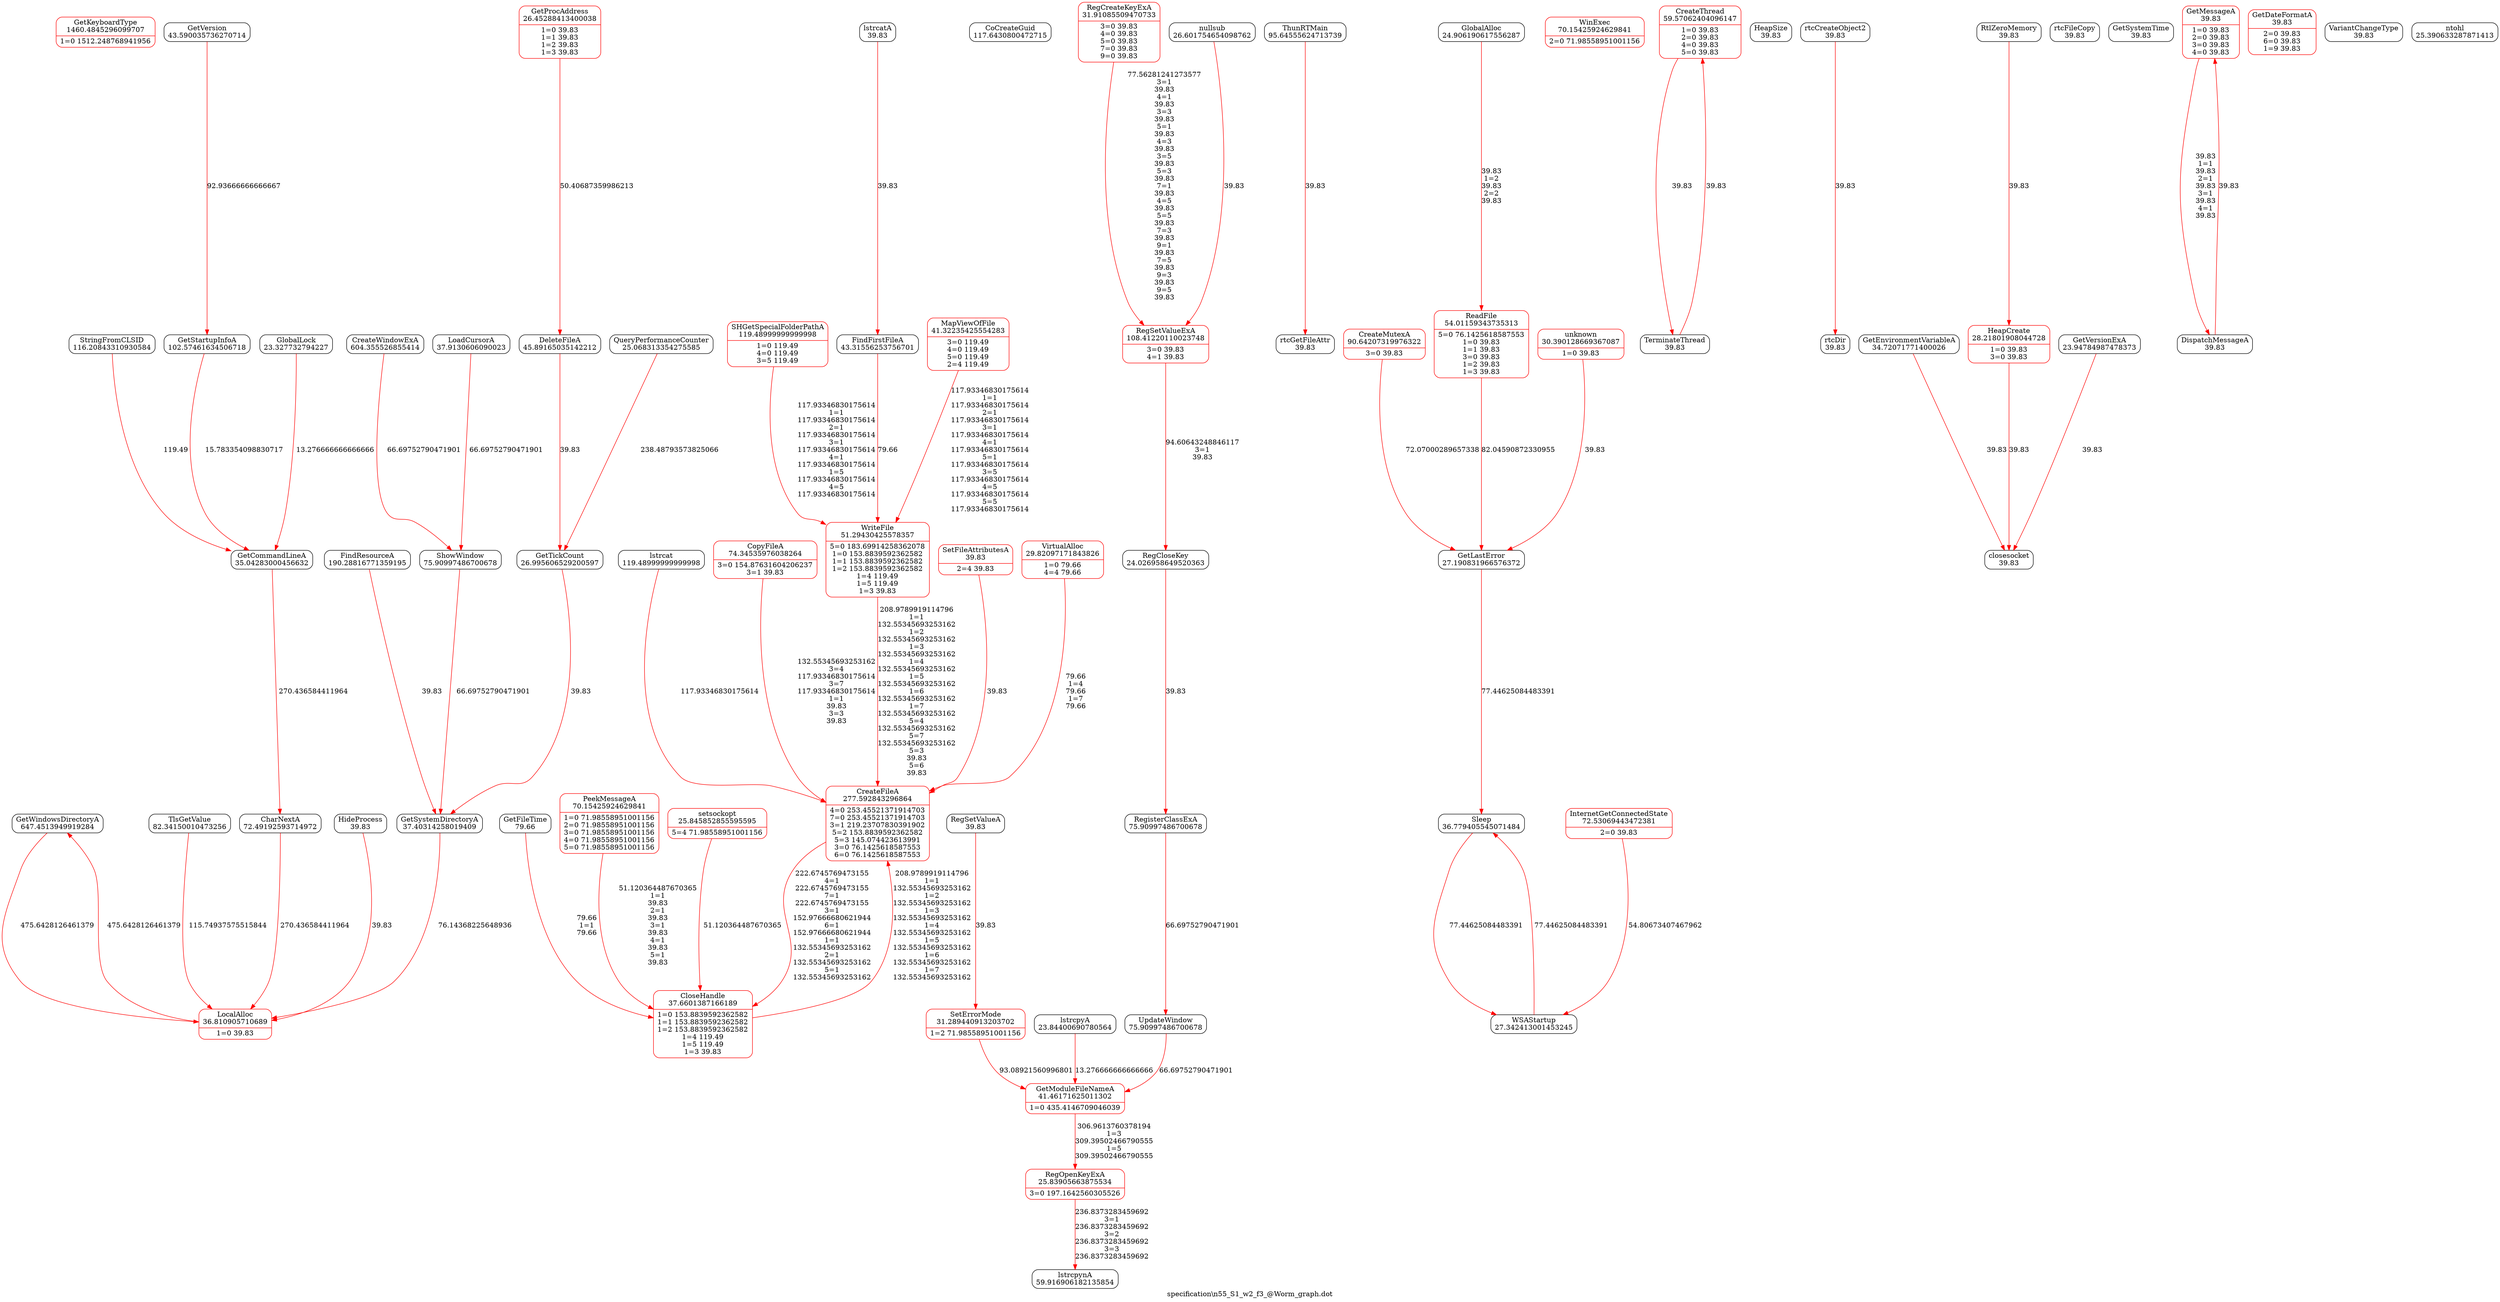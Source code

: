 digraph graphname { node [style=rounded]; label="specification\\n55_S1_w2_f3_@Worm_graph.dot";
GetKeyboardType	 [shape=record label="{GetKeyboardType\n1460.4845296099707|{1=0 1512.248768941956}}" color=red];
GetWindowsDirectoryA	 [shape=record label="{GetWindowsDirectoryA\n647.4513949919284}" color=black];
CreateWindowExA	 [shape=record label="{CreateWindowExA\n604.355526855414}" color=black];
CreateFileA	 [shape=record label="{CreateFileA\n277.592843296864|{4=0 253.45521371914703\n7=0 253.45521371914703\n3=1 219.23707830391902\n5=2 153.8839592362582\n5=3 145.074423613991\n3=0 76.1425618587553\n6=0 76.1425618587553}}" color=red];
FindResourceA	 [shape=record label="{FindResourceA\n190.28816771359195}" color=black];
lstrcat	 [shape=record label="{lstrcat\n119.48999999999998}" color=black];
SHGetSpecialFolderPathA	 [shape=record label="{SHGetSpecialFolderPathA\n119.48999999999998|{1=0 119.49\n4=0 119.49\n3=5 119.49}}" color=red];
CoCreateGuid	 [shape=record label="{CoCreateGuid\n117.6430800472715}" color=black];
StringFromCLSID	 [shape=record label="{StringFromCLSID\n116.20843310930584}" color=black];
RegSetValueExA	 [shape=record label="{RegSetValueExA\n108.41220110023748|{3=0 39.83\n4=1 39.83}}" color=red];
GetStartupInfoA	 [shape=record label="{GetStartupInfoA\n102.57461634506718}" color=black];
ThunRTMain	 [shape=record label="{ThunRTMain\n95.64555624713739}" color=black];
CreateMutexA	 [shape=record label="{CreateMutexA\n90.64207319976322|{3=0 39.83}}" color=red];
TlsGetValue	 [shape=record label="{TlsGetValue\n82.34150010473256}" color=black];
GetFileTime	 [shape=record label="{GetFileTime\n79.66}" color=black];
RegisterClassExA	 [shape=record label="{RegisterClassExA\n75.90997486700678}" color=black];
UpdateWindow	 [shape=record label="{UpdateWindow\n75.90997486700678}" color=black];
ShowWindow	 [shape=record label="{ShowWindow\n75.90997486700678}" color=black];
CopyFileA	 [shape=record label="{CopyFileA\n74.34535976038264|{3=0 154.87631604206237\n3=1 39.83}}" color=red];
InternetGetConnectedState	 [shape=record label="{InternetGetConnectedState\n72.53069443472381|{2=0 39.83}}" color=red];
CharNextA	 [shape=record label="{CharNextA\n72.49192593714972}" color=black];
PeekMessageA	 [shape=record label="{PeekMessageA\n70.15425924629841|{1=0 71.98558951001156\n2=0 71.98558951001156\n3=0 71.98558951001156\n4=0 71.98558951001156\n5=0 71.98558951001156}}" color=red];
WinExec	 [shape=record label="{WinExec\n70.15425924629841|{2=0 71.98558951001156}}" color=red];
lstrcpynA	 [shape=record label="{lstrcpynA\n59.916906182135854}" color=black];
CreateThread	 [shape=record label="{CreateThread\n59.57062404096147|{1=0 39.83\n2=0 39.83\n4=0 39.83\n5=0 39.83}}" color=red];
ReadFile	 [shape=record label="{ReadFile\n54.01159343735313|{5=0 76.1425618587553\n1=0 39.83\n1=1 39.83\n3=0 39.83\n1=2 39.83\n1=3 39.83}}" color=red];
WriteFile	 [shape=record label="{WriteFile\n51.29430425578357|{5=0 183.69914258362078\n1=0 153.8839592362582\n1=1 153.8839592362582\n1=2 153.8839592362582\n1=4 119.49\n1=5 119.49\n1=3 39.83}}" color=red];
DeleteFileA	 [shape=record label="{DeleteFileA\n45.89165035142212}" color=black];
GetVersion	 [shape=record label="{GetVersion\n43.590035736270714}" color=black];
FindFirstFileA	 [shape=record label="{FindFirstFileA\n43.31556253756701}" color=black];
GetModuleFileNameA	 [shape=record label="{GetModuleFileNameA\n41.46171625011302|{1=0 435.4146709046039}}" color=red];
MapViewOfFile	 [shape=record label="{MapViewOfFile\n41.32235425554283|{3=0 119.49\n4=0 119.49\n5=0 119.49\n2=4 119.49}}" color=red];
RegSetValueA	 [shape=record label="{RegSetValueA\n39.83}" color=black];
TerminateThread	 [shape=record label="{TerminateThread\n39.83}" color=black];
HeapSize	 [shape=record label="{HeapSize\n39.83}" color=black];
HideProcess	 [shape=record label="{HideProcess\n39.83}" color=black];
rtcDir	 [shape=record label="{rtcDir\n39.83}" color=black];
closesocket	 [shape=record label="{closesocket\n39.83}" color=black];
lstrcatA	 [shape=record label="{lstrcatA\n39.83}" color=black];
RtlZeroMemory	 [shape=record label="{RtlZeroMemory\n39.83}" color=black];
rtcGetFileAttr	 [shape=record label="{rtcGetFileAttr\n39.83}" color=black];
rtcFileCopy	 [shape=record label="{rtcFileCopy\n39.83}" color=black];
GetSystemTime	 [shape=record label="{GetSystemTime\n39.83}" color=black];
SetFileAttributesA	 [shape=record label="{SetFileAttributesA\n39.83|{2=4 39.83}}" color=red];
GetMessageA	 [shape=record label="{GetMessageA\n39.83|{1=0 39.83\n2=0 39.83\n3=0 39.83\n4=0 39.83}}" color=red];
GetDateFormatA	 [shape=record label="{GetDateFormatA\n39.83|{2=0 39.83\n6=0 39.83\n1=9 39.83}}" color=red];
rtcCreateObject2	 [shape=record label="{rtcCreateObject2\n39.83}" color=black];
VariantChangeType	 [shape=record label="{VariantChangeType\n39.83}" color=black];
DispatchMessageA	 [shape=record label="{DispatchMessageA\n39.83}" color=black];
LoadCursorA	 [shape=record label="{LoadCursorA\n37.9130606090023}" color=black];
CloseHandle	 [shape=record label="{CloseHandle\n37.6601387166189|{1=0 153.8839592362582\n1=1 153.8839592362582\n1=2 153.8839592362582\n1=4 119.49\n1=5 119.49\n1=3 39.83}}" color=red];
GetSystemDirectoryA	 [shape=record label="{GetSystemDirectoryA\n37.40314258019409}" color=black];
LocalAlloc	 [shape=record label="{LocalAlloc\n36.810905710689|{1=0 39.83}}" color=red];
Sleep	 [shape=record label="{Sleep\n36.779405545071484}" color=black];
GetCommandLineA	 [shape=record label="{GetCommandLineA\n35.04283000456632}" color=black];
GetEnvironmentVariableA	 [shape=record label="{GetEnvironmentVariableA\n34.72071771400026}" color=black];
RegCreateKeyExA	 [shape=record label="{RegCreateKeyExA\n31.91085509470733|{3=0 39.83\n4=0 39.83\n5=0 39.83\n7=0 39.83\n9=0 39.83}}" color=red];
SetErrorMode	 [shape=record label="{SetErrorMode\n31.289440913203702|{1=2 71.98558951001156}}" color=red];
unknown	 [shape=record label="{unknown\n30.390128669367087|{1=0 39.83}}" color=red];
VirtualAlloc	 [shape=record label="{VirtualAlloc\n29.82097171843826|{1=0 79.66\n4=4 79.66}}" color=red];
HeapCreate	 [shape=record label="{HeapCreate\n28.21801908044728|{1=0 39.83\n3=0 39.83}}" color=red];
WSAStartup	 [shape=record label="{WSAStartup\n27.342413001453245}" color=black];
GetLastError	 [shape=record label="{GetLastError\n27.190831966576372}" color=black];
GetTickCount	 [shape=record label="{GetTickCount\n26.995606529200597}" color=black];
nullsub	 [shape=record label="{nullsub\n26.601754654098762}" color=black];
GetProcAddress	 [shape=record label="{GetProcAddress\n26.45288413400038|{1=0 39.83\n1=1 39.83\n1=2 39.83\n1=3 39.83}}" color=red];
setsockopt	 [shape=record label="{setsockopt\n25.845852855595595|{5=4 71.98558951001156}}" color=red];
RegOpenKeyExA	 [shape=record label="{RegOpenKeyExA\n25.83905663875534|{3=0 197.1642560305526}}" color=red];
ntohl	 [shape=record label="{ntohl\n25.390633287871413}" color=black];
QueryPerformanceCounter	 [shape=record label="{QueryPerformanceCounter\n25.068313354275585}" color=black];
GlobalAlloc	 [shape=record label="{GlobalAlloc\n24.906190617556287}" color=black];
RegCloseKey	 [shape=record label="{RegCloseKey\n24.026958649520363}" color=black];
GetVersionExA	 [shape=record label="{GetVersionExA\n23.94784987478373}" color=black];
lstrcpyA	 [shape=record label="{lstrcpyA\n23.84400690780564}" color=black];
GlobalLock	 [shape=record label="{GlobalLock\n23.327732794227}" color=black];
GetWindowsDirectoryA->LocalAlloc	 [label="475.6428126461379" color=red];
CreateWindowExA->ShowWindow	 [label="66.69752790471901" color=red];
CreateFileA->CloseHandle	 [label="222.6745769473155\n4=1\n222.6745769473155\n7=1\n222.6745769473155\n3=1\n152.97666680621944\n6=1\n152.97666680621944\n1=1\n132.55345693253162\n2=1\n132.55345693253162\n5=1\n132.55345693253162" color=red];
FindResourceA->GetSystemDirectoryA	 [label="39.83" color=red];
lstrcat->CreateFileA	 [label="117.93346830175614" color=red];
SHGetSpecialFolderPathA->WriteFile	 [label="117.93346830175614\n1=1\n117.93346830175614\n2=1\n117.93346830175614\n3=1\n117.93346830175614\n4=1\n117.93346830175614\n1=5\n117.93346830175614\n4=5\n117.93346830175614" color=red];
StringFromCLSID->GetCommandLineA	 [label="119.49" color=red];
RegSetValueExA->RegCloseKey	 [label="94.60643248846117\n3=1\n39.83" color=red];
GetStartupInfoA->GetCommandLineA	 [label="15.783354098830717" color=red];
ThunRTMain->rtcGetFileAttr	 [label="39.83" color=red];
CreateMutexA->GetLastError	 [label="72.07000289657338" color=red];
TlsGetValue->LocalAlloc	 [label="115.74937575515844" color=red];
GetFileTime->CloseHandle	 [label="79.66\n1=1\n79.66" color=red];
RegisterClassExA->UpdateWindow	 [label="66.69752790471901" color=red];
UpdateWindow->GetModuleFileNameA	 [label="66.69752790471901" color=red];
ShowWindow->GetSystemDirectoryA	 [label="66.69752790471901" color=red];
CopyFileA->CreateFileA	 [label="132.55345693253162\n3=4\n117.93346830175614\n3=7\n117.93346830175614\n1=1\n39.83\n3=3\n39.83" color=red];
InternetGetConnectedState->WSAStartup	 [label="54.80673407467962" color=red];
CharNextA->LocalAlloc	 [label="270.436584411964" color=red];
PeekMessageA->CloseHandle	 [label="51.120364487670365\n1=1\n39.83\n2=1\n39.83\n3=1\n39.83\n4=1\n39.83\n5=1\n39.83" color=red];
CreateThread->TerminateThread	 [label="39.83" color=red];
ReadFile->GetLastError	 [label="82.04590872330955" color=red];
WriteFile->CreateFileA	 [label="208.9789919114796\n1=1\n132.55345693253162\n1=2\n132.55345693253162\n1=3\n132.55345693253162\n1=4\n132.55345693253162\n1=5\n132.55345693253162\n1=6\n132.55345693253162\n1=7\n132.55345693253162\n5=4\n132.55345693253162\n5=7\n132.55345693253162\n5=3\n39.83\n5=6\n39.83" color=red];
DeleteFileA->GetTickCount	 [label="39.83" color=red];
GetVersion->GetStartupInfoA	 [label="92.93666666666667" color=red];
FindFirstFileA->WriteFile	 [label="79.66" color=red];
GetModuleFileNameA->RegOpenKeyExA	 [label="306.9613760378194\n1=3\n309.39502466790555\n1=5\n309.39502466790555" color=red];
MapViewOfFile->WriteFile	 [label="117.93346830175614\n1=1\n117.93346830175614\n2=1\n117.93346830175614\n3=1\n117.93346830175614\n4=1\n117.93346830175614\n5=1\n117.93346830175614\n3=5\n117.93346830175614\n4=5\n117.93346830175614\n5=5\n117.93346830175614" color=red];
RegSetValueA->SetErrorMode	 [label="39.83" color=red];
TerminateThread->CreateThread	 [label="39.83" color=red];
HideProcess->LocalAlloc	 [label="39.83" color=red];
lstrcatA->FindFirstFileA	 [label="39.83" color=red];
RtlZeroMemory->HeapCreate	 [label="39.83" color=red];
SetFileAttributesA->CreateFileA	 [label="39.83" color=red];
GetMessageA->DispatchMessageA	 [label="39.83\n1=1\n39.83\n2=1\n39.83\n3=1\n39.83\n4=1\n39.83" color=red];
rtcCreateObject2->rtcDir	 [label="39.83" color=red];
DispatchMessageA->GetMessageA	 [label="39.83" color=red];
LoadCursorA->ShowWindow	 [label="66.69752790471901" color=red];
CloseHandle->CreateFileA	 [label="208.9789919114796\n1=1\n132.55345693253162\n1=2\n132.55345693253162\n1=3\n132.55345693253162\n1=4\n132.55345693253162\n1=5\n132.55345693253162\n1=6\n132.55345693253162\n1=7\n132.55345693253162" color=red];
GetSystemDirectoryA->LocalAlloc	 [label="76.14368225648936" color=red];
LocalAlloc->GetWindowsDirectoryA	 [label="475.6428126461379" color=red];
Sleep->WSAStartup	 [label="77.44625084483391" color=red];
GetCommandLineA->CharNextA	 [label="270.436584411964" color=red];
GetEnvironmentVariableA->closesocket	 [label="39.83" color=red];
RegCreateKeyExA->RegSetValueExA	 [label="77.56281241273577\n3=1\n39.83\n4=1\n39.83\n3=3\n39.83\n5=1\n39.83\n4=3\n39.83\n3=5\n39.83\n5=3\n39.83\n7=1\n39.83\n4=5\n39.83\n5=5\n39.83\n7=3\n39.83\n9=1\n39.83\n7=5\n39.83\n9=3\n39.83\n9=5\n39.83" color=red];
SetErrorMode->GetModuleFileNameA	 [label="93.08921560996801" color=red];
unknown->GetLastError	 [label="39.83" color=red];
VirtualAlloc->CreateFileA	 [label="79.66\n1=4\n79.66\n1=7\n79.66" color=red];
HeapCreate->closesocket	 [label="39.83" color=red];
WSAStartup->Sleep	 [label="77.44625084483391" color=red];
GetLastError->Sleep	 [label="77.44625084483391" color=red];
GetTickCount->GetSystemDirectoryA	 [label="39.83" color=red];
nullsub->RegSetValueExA	 [label="39.83" color=red];
GetProcAddress->DeleteFileA	 [label="50.40687359986213" color=red];
setsockopt->CloseHandle	 [label="51.120364487670365" color=red];
RegOpenKeyExA->lstrcpynA	 [label="236.8373283459692\n3=1\n236.8373283459692\n3=2\n236.8373283459692\n3=3\n236.8373283459692" color=red];
QueryPerformanceCounter->GetTickCount	 [label="238.48793573825066" color=red];
GlobalAlloc->ReadFile	 [label="39.83\n1=2\n39.83\n2=2\n39.83" color=red];
RegCloseKey->RegisterClassExA	 [label="39.83" color=red];
GetVersionExA->closesocket	 [label="39.83" color=red];
lstrcpyA->GetModuleFileNameA	 [label="13.276666666666666" color=red];
GlobalLock->GetCommandLineA	 [label="13.276666666666666" color=red];
}
